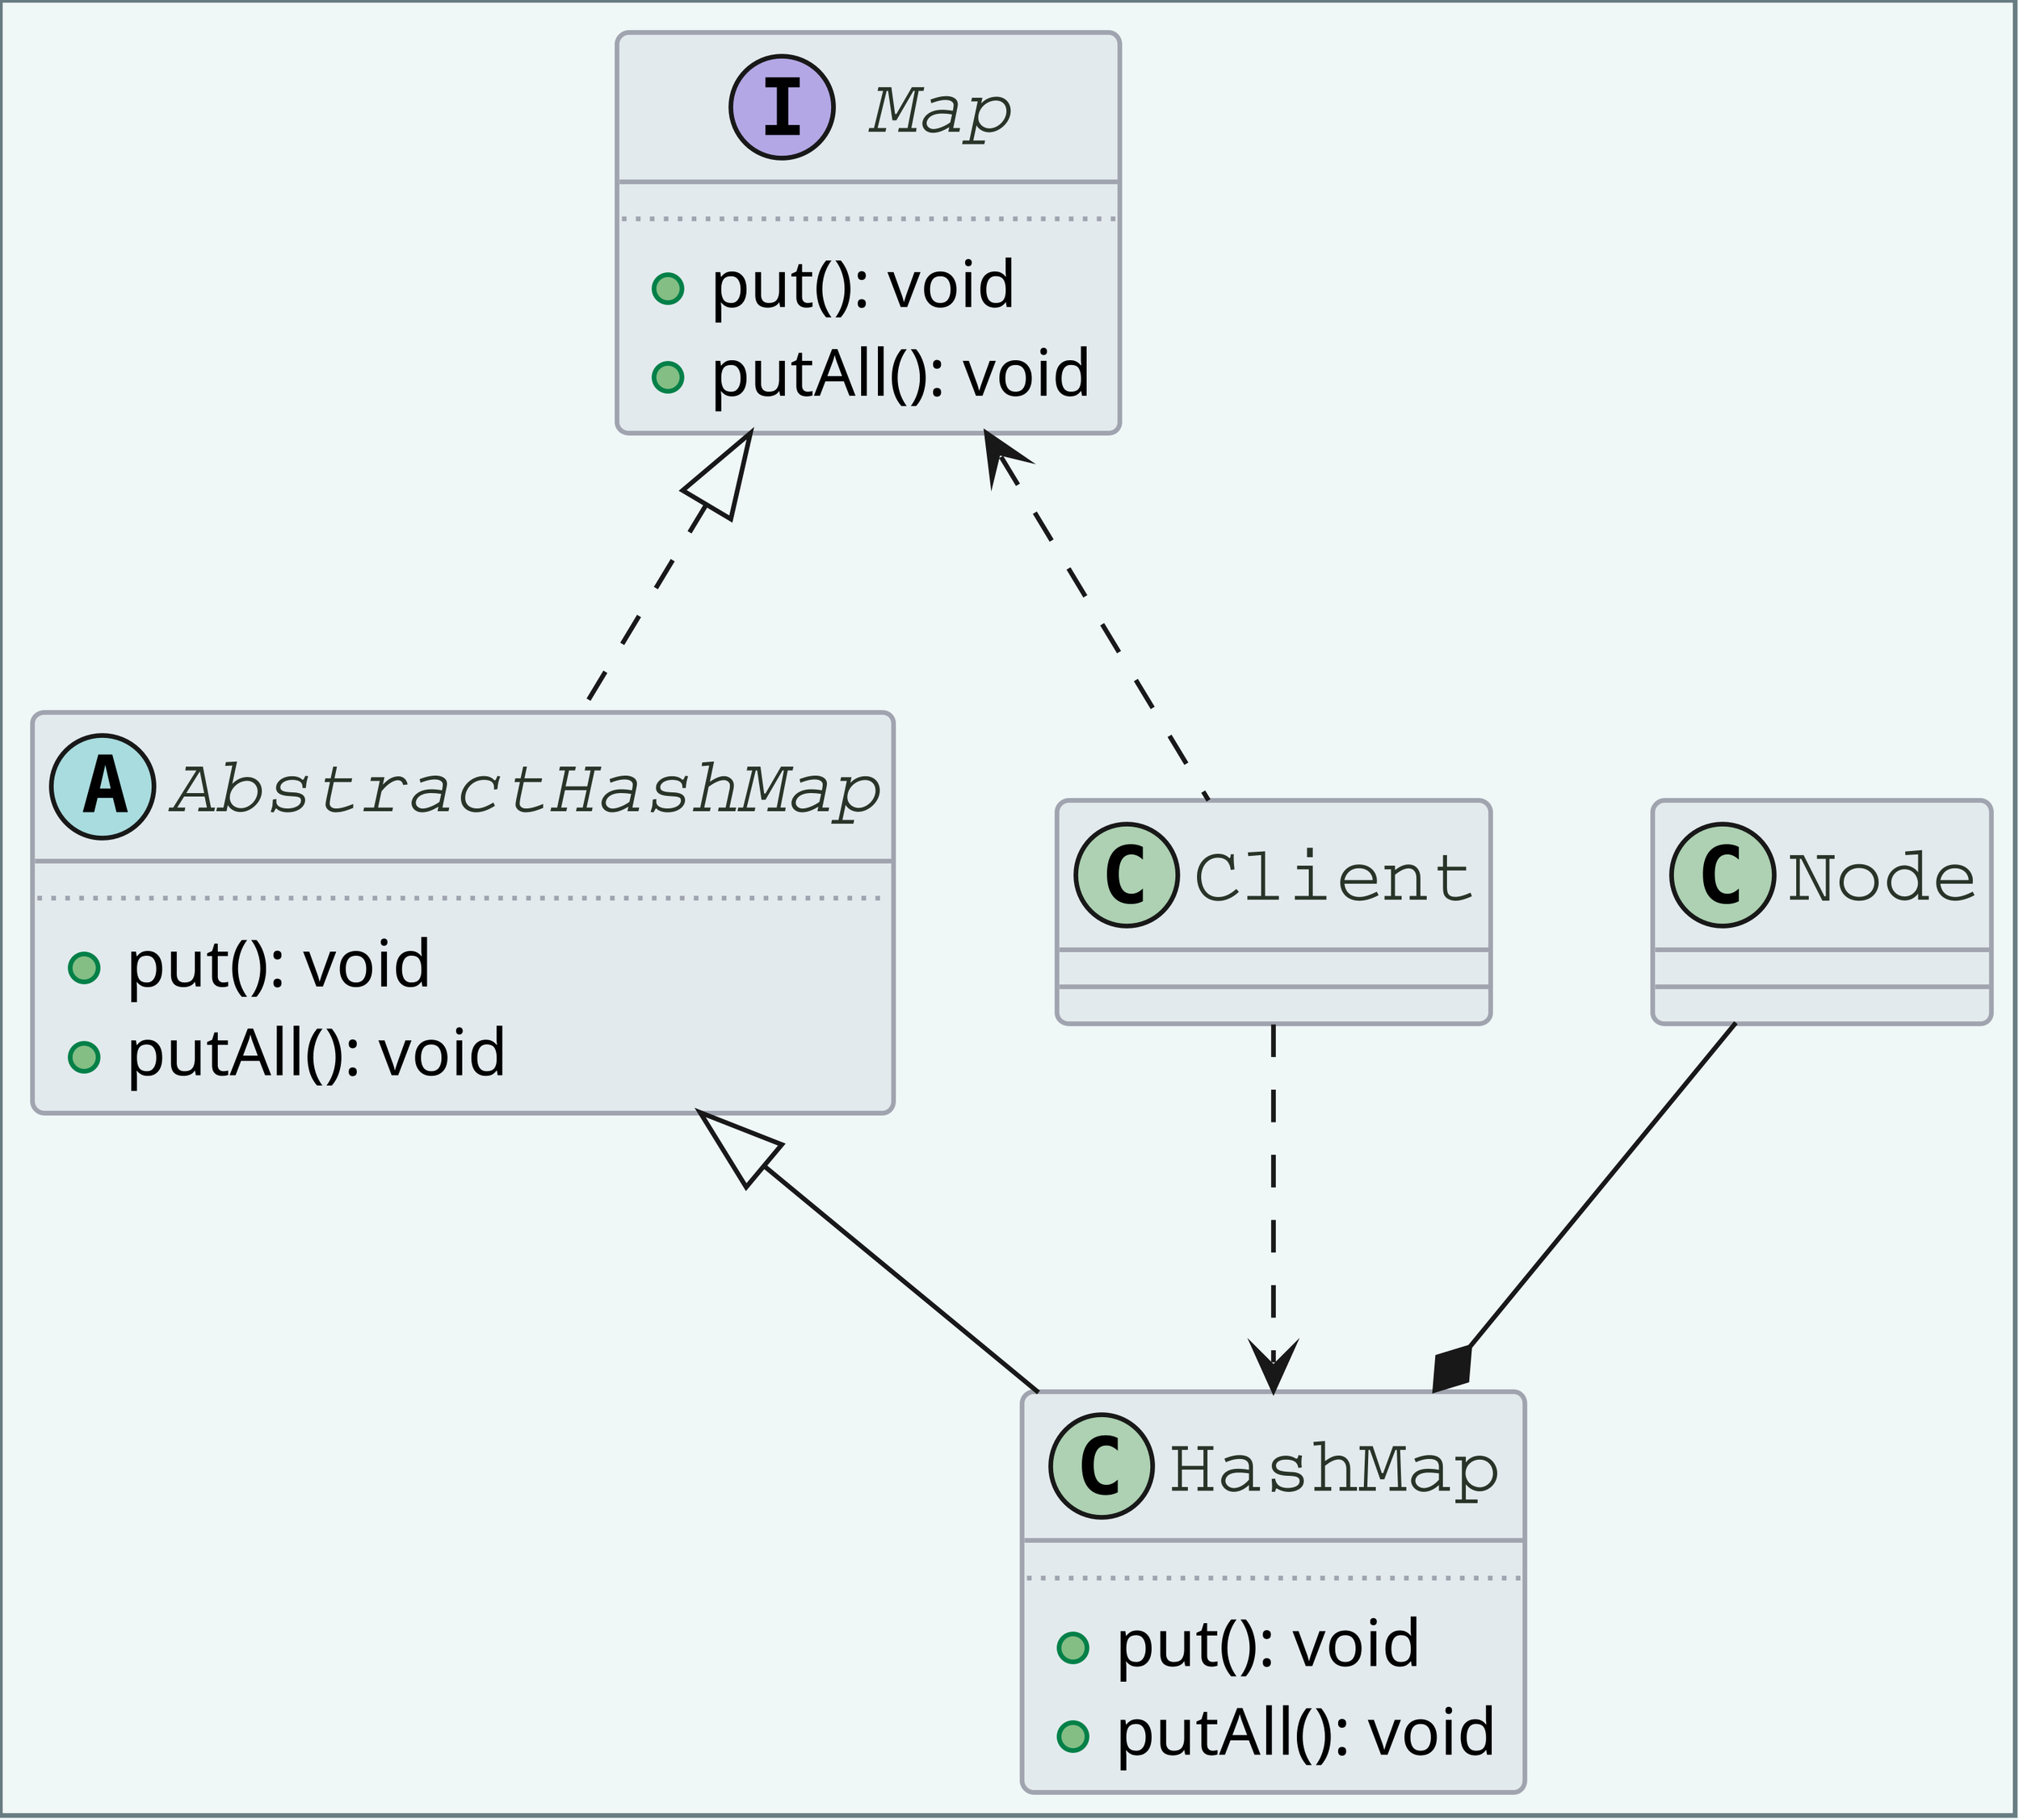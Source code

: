 @startuml

interface Map{
	..
	+ put(): void
	+ putAll(): void
}
abstract class AbstractHashMap{
	..
	+ put(): void
	+ putAll(): void
}
Map <|.. AbstractHashMap

class HashMap{
	..
	+ put(): void
	+ putAll(): void
}

AbstractHashMap <|-- HashMap

class Node

Node --* HashMap

class Client
Client ..> HashMap
Map <.. Client



/'
'''' 类之间的关系
依赖关系..>     .>		<.		<..
继承关系--|>    -|>		<|-		<|--
实现关系..|>    .|>		<|.		<|..
关联关系-->     <-->		--		->		<->
聚合关系--o     <--o		o-		o--
组合关系--*     <--*		*-		*--

'''' 访问权限
- private
# protected
~ default
+ public

'''' 备注
note top of Object : 备注在对象的四周
note "无方位位置" as Note1
note left: 备注在前一个类的四周
note on link #red : 链接注释

'''' 包
package com.lft.design.pattern {
	' 接口
	interface Interface
	' 棒棒糖接口()-- ()- --() -()
	Interface2 ()-- A
	' 抽象类
	abstract class AbstractClass
}
' 枚举
enum TimeUnit{
	DAYS
	HOURS
	MINUTES
	SECONDS
}

'''' 泛型
class Eye<? extends Head>{

}

'''' 命名空间
namespace net.dummy #DDDDDD {
	Meeting o-- Person
	.BaseClass <|- Meeting
}

'''' 改变箭头方向 left right up down
A .up.> B

'''' 关系类
class Student{
	Name
}
Student "0..*" -- "1..*" Course
(Student, Course) . Enrollment
class Enrollment{
	drop()
	cancel()
}

' 普通类
class Person{
	..Field..
	{field}				- name: String
	{static}{field}		- head: Head
	--Constructor--
	+ Person(name: String)
	==Method==
	{method}			+ getName(): String
	{abstract}{method}	+ doSomething(): void
	__Other__
}
class Head
Person "1" *-- "1" Head : contains >

' 类说明
class A << (I,#FF7700) 说明 >>
' 箭头颜色
A .[#395862].> B
'/


'''' 类图样式
' 全局样式
skinparam {
	' 全局背景颜色
	backgroundColor #F0F7F7
	' 是否启用阴影
	Shadowing false
	' 手写样式是否启用
	handwritten false
	' 箭头
	ArrowColor #6D6D6D
	' 标题样式
    TitleFontColor #FF5500
    TitleFontName Courier
    TitleFontSize 20
	' 类图主样式
	ClassBackgroundColor #E3EAED
    ClassHeaderBackgroundColor  #E3EAED
	ClassBorderColor #A0A4AF
    ClassBorderThickness 1
    ClassFontColor #283428
    ClassFontName Courier
    ClassFontSize 17
	' 类图包样式
	PackageBackgroundColor #EAF9F7-#D4F1F2
	PackageBorderColor 6D6D6D
    PackageFontColor #283428
    PackageFontName Courier
    PackageFontSize 14
    '''包样式 <<Node>> <<Rectangle>> <<Folder>> <<Frame>> <<Cloud>> <<Database>>
    PackageStyle Frame
    PackageTitleAlignment center
	' 注释样式
	NoteBackgroundColor #E3EAED
	NoteBorderColor #47A7AB
    NoteFontColor #283428
    NoteFontName Courier
    NoteFontSize 14
    ' 时序图生命线样式
	LifeLineBorderColor #DarkSlateGray
	LifeLineBackgroundColor #DarkSeaGreen
	' 时序图类样式
	ParticipantBorderColor #586736
	ParticipantBackgroundColor #YellowGreen
	ParticipantFontName Courier
	ParticipantFontSize 17
	ParticipantFontColor #283428
	' 时序图角色样式
	ActorBackgroundColor #Gold
	ActorBorderColor #black
	ActorFontColor #283428
	ActorFontSize 17
	ActorFontName Courier

	' 画面样式
	DiagramBorderColor #677C81
	DiagramBorderThickness 1

	Dpi 640
}
@enduml
